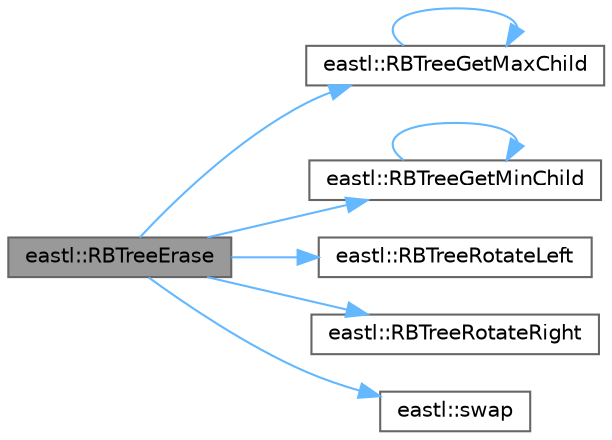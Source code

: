 digraph "eastl::RBTreeErase"
{
 // LATEX_PDF_SIZE
  bgcolor="transparent";
  edge [fontname=Helvetica,fontsize=10,labelfontname=Helvetica,labelfontsize=10];
  node [fontname=Helvetica,fontsize=10,shape=box,height=0.2,width=0.4];
  rankdir="LR";
  Node1 [id="Node000001",label="eastl::RBTreeErase",height=0.2,width=0.4,color="gray40", fillcolor="grey60", style="filled", fontcolor="black",tooltip=" "];
  Node1 -> Node2 [id="edge8_Node000001_Node000002",color="steelblue1",style="solid",tooltip=" "];
  Node2 [id="Node000002",label="eastl::RBTreeGetMaxChild",height=0.2,width=0.4,color="grey40", fillcolor="white", style="filled",URL="$namespaceeastl.html#af79ab335585a9f0aa6f1256105760d39",tooltip=" "];
  Node2 -> Node2 [id="edge9_Node000002_Node000002",color="steelblue1",style="solid",tooltip=" "];
  Node1 -> Node3 [id="edge10_Node000001_Node000003",color="steelblue1",style="solid",tooltip=" "];
  Node3 [id="Node000003",label="eastl::RBTreeGetMinChild",height=0.2,width=0.4,color="grey40", fillcolor="white", style="filled",URL="$namespaceeastl.html#af65b8a0c7c26ccfbfb5ac96c1301072b",tooltip=" "];
  Node3 -> Node3 [id="edge11_Node000003_Node000003",color="steelblue1",style="solid",tooltip=" "];
  Node1 -> Node4 [id="edge12_Node000001_Node000004",color="steelblue1",style="solid",tooltip=" "];
  Node4 [id="Node000004",label="eastl::RBTreeRotateLeft",height=0.2,width=0.4,color="grey40", fillcolor="white", style="filled",URL="$namespaceeastl.html#a769ac0c6e9bcc93e713f5e82bc46f54c",tooltip=" "];
  Node1 -> Node5 [id="edge13_Node000001_Node000005",color="steelblue1",style="solid",tooltip=" "];
  Node5 [id="Node000005",label="eastl::RBTreeRotateRight",height=0.2,width=0.4,color="grey40", fillcolor="white", style="filled",URL="$namespaceeastl.html#a854eea06085ba4b0afe1ef190cbea75c",tooltip=" "];
  Node1 -> Node6 [id="edge14_Node000001_Node000006",color="steelblue1",style="solid",tooltip=" "];
  Node6 [id="Node000006",label="eastl::swap",height=0.2,width=0.4,color="grey40", fillcolor="white", style="filled",URL="$namespaceeastl.html#a98898432a5e178e354c5af6abeb58f8b",tooltip=" "];
}
